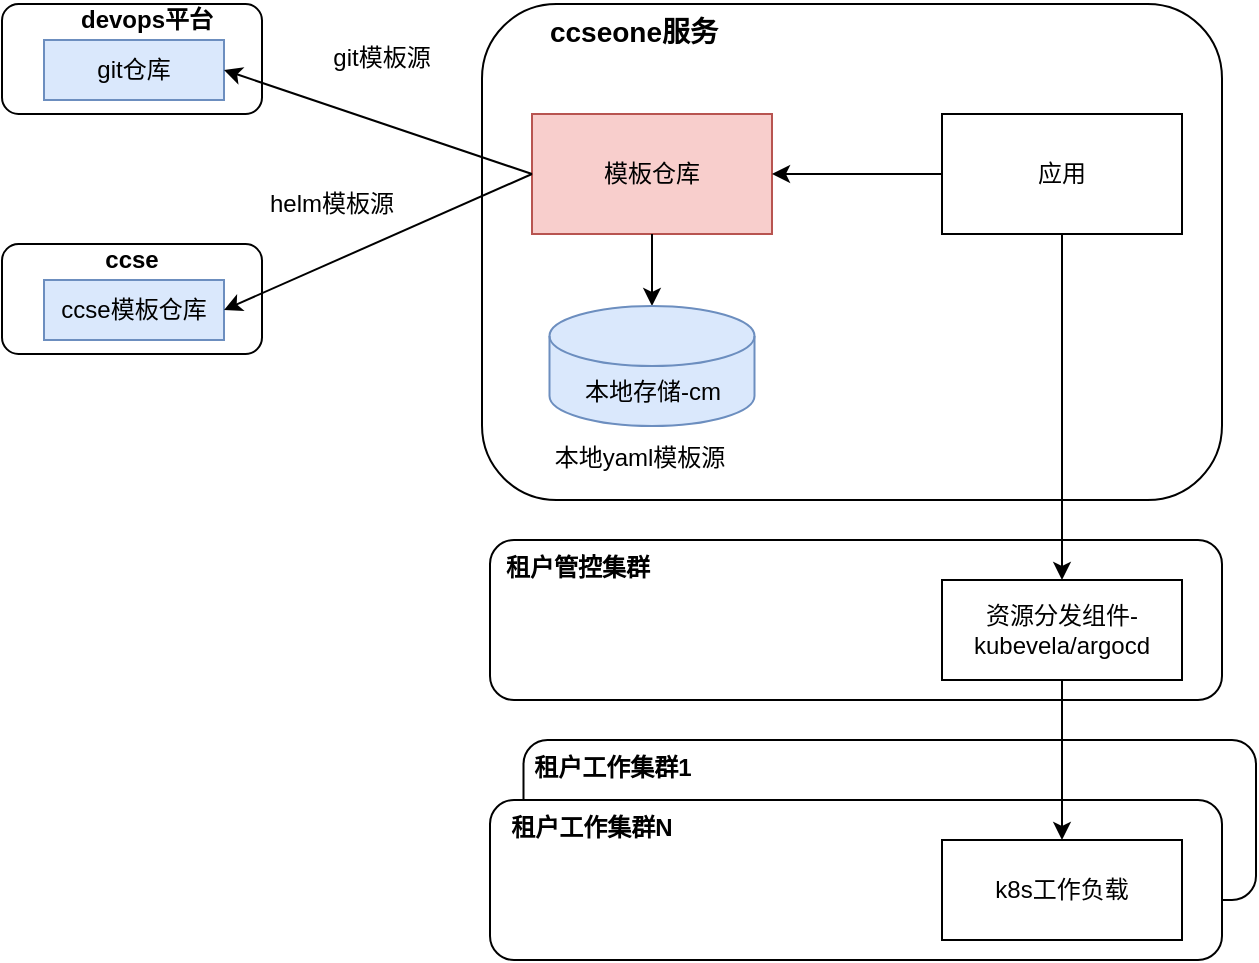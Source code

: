 <mxfile version="21.6.7" type="github" pages="7">
  <diagram name="模板仓库-old" id="Vcu2Aqr-mU0hvWA8rodl">
    <mxGraphModel dx="1259" dy="702" grid="1" gridSize="10" guides="1" tooltips="1" connect="1" arrows="1" fold="1" page="1" pageScale="1" pageWidth="827" pageHeight="1169" math="0" shadow="0">
      <root>
        <mxCell id="0" />
        <mxCell id="1" parent="0" />
        <mxCell id="QC23TzgjcBWWYO4IGFXs-46" value="" style="rounded=1;whiteSpace=wrap;html=1;" parent="1" vertex="1">
          <mxGeometry x="340.75" y="380" width="366.25" height="80" as="geometry" />
        </mxCell>
        <mxCell id="QC23TzgjcBWWYO4IGFXs-38" value="" style="rounded=1;whiteSpace=wrap;html=1;" parent="1" vertex="1">
          <mxGeometry x="320" y="12" width="370" height="248" as="geometry" />
        </mxCell>
        <mxCell id="QC23TzgjcBWWYO4IGFXs-30" value="" style="group" parent="1" vertex="1" connectable="0">
          <mxGeometry x="80" y="10" width="130" height="57" as="geometry" />
        </mxCell>
        <mxCell id="QC23TzgjcBWWYO4IGFXs-31" value="" style="rounded=1;whiteSpace=wrap;html=1;" parent="QC23TzgjcBWWYO4IGFXs-30" vertex="1">
          <mxGeometry y="2" width="130" height="55" as="geometry" />
        </mxCell>
        <mxCell id="QC23TzgjcBWWYO4IGFXs-32" value="git仓库" style="rounded=0;whiteSpace=wrap;html=1;fillColor=#dae8fc;strokeColor=#6c8ebf;" parent="QC23TzgjcBWWYO4IGFXs-30" vertex="1">
          <mxGeometry x="21" y="20" width="90" height="30" as="geometry" />
        </mxCell>
        <mxCell id="QC23TzgjcBWWYO4IGFXs-33" value="devops平台" style="text;html=1;strokeColor=none;fillColor=none;align=center;verticalAlign=middle;whiteSpace=wrap;rounded=0;fontStyle=1" parent="QC23TzgjcBWWYO4IGFXs-30" vertex="1">
          <mxGeometry x="35" width="75" height="20" as="geometry" />
        </mxCell>
        <mxCell id="QC23TzgjcBWWYO4IGFXs-29" value="" style="group" parent="1" vertex="1" connectable="0">
          <mxGeometry x="80" y="130" width="130" height="57" as="geometry" />
        </mxCell>
        <mxCell id="QC23TzgjcBWWYO4IGFXs-4" value="" style="rounded=1;whiteSpace=wrap;html=1;" parent="QC23TzgjcBWWYO4IGFXs-29" vertex="1">
          <mxGeometry y="2" width="130" height="55" as="geometry" />
        </mxCell>
        <mxCell id="QC23TzgjcBWWYO4IGFXs-3" value="ccse模板仓库" style="rounded=0;whiteSpace=wrap;html=1;fillColor=#dae8fc;strokeColor=#6c8ebf;" parent="QC23TzgjcBWWYO4IGFXs-29" vertex="1">
          <mxGeometry x="21" y="20" width="90" height="30" as="geometry" />
        </mxCell>
        <mxCell id="QC23TzgjcBWWYO4IGFXs-7" value="ccse" style="text;html=1;strokeColor=none;fillColor=none;align=center;verticalAlign=middle;whiteSpace=wrap;rounded=0;fontStyle=1" parent="QC23TzgjcBWWYO4IGFXs-29" vertex="1">
          <mxGeometry x="35" width="60" height="20" as="geometry" />
        </mxCell>
        <mxCell id="QC23TzgjcBWWYO4IGFXs-1" value="模板仓库" style="rounded=0;whiteSpace=wrap;html=1;fillColor=#f8cecc;strokeColor=#b85450;" parent="1" vertex="1">
          <mxGeometry x="345" y="67" width="120" height="60" as="geometry" />
        </mxCell>
        <mxCell id="QC23TzgjcBWWYO4IGFXs-9" value="" style="endArrow=classic;html=1;rounded=0;entryX=1;entryY=0.5;entryDx=0;entryDy=0;exitX=0;exitY=0.5;exitDx=0;exitDy=0;" parent="1" source="QC23TzgjcBWWYO4IGFXs-1" target="QC23TzgjcBWWYO4IGFXs-32" edge="1">
          <mxGeometry width="50" height="50" relative="1" as="geometry">
            <mxPoint x="310" y="187" as="sourcePoint" />
            <mxPoint x="180" y="39" as="targetPoint" />
          </mxGeometry>
        </mxCell>
        <mxCell id="QC23TzgjcBWWYO4IGFXs-10" value="git模板源" style="text;html=1;strokeColor=none;fillColor=none;align=center;verticalAlign=middle;whiteSpace=wrap;rounded=0;" parent="1" vertex="1">
          <mxGeometry x="240" y="23.5" width="60" height="30" as="geometry" />
        </mxCell>
        <mxCell id="QC23TzgjcBWWYO4IGFXs-11" value="" style="endArrow=classic;html=1;rounded=0;exitX=0;exitY=0.5;exitDx=0;exitDy=0;entryX=1;entryY=0.5;entryDx=0;entryDy=0;" parent="1" source="QC23TzgjcBWWYO4IGFXs-1" target="QC23TzgjcBWWYO4IGFXs-3" edge="1">
          <mxGeometry width="50" height="50" relative="1" as="geometry">
            <mxPoint x="320" y="227" as="sourcePoint" />
            <mxPoint x="370" y="177" as="targetPoint" />
          </mxGeometry>
        </mxCell>
        <mxCell id="QC23TzgjcBWWYO4IGFXs-12" value="helm模板源" style="text;html=1;strokeColor=none;fillColor=none;align=center;verticalAlign=middle;whiteSpace=wrap;rounded=0;" parent="1" vertex="1">
          <mxGeometry x="210" y="97" width="70" height="30" as="geometry" />
        </mxCell>
        <mxCell id="QC23TzgjcBWWYO4IGFXs-20" value="" style="endArrow=classic;html=1;rounded=0;exitX=0.5;exitY=1;exitDx=0;exitDy=0;" parent="1" source="QC23TzgjcBWWYO4IGFXs-1" target="QC23TzgjcBWWYO4IGFXs-36" edge="1">
          <mxGeometry width="50" height="50" relative="1" as="geometry">
            <mxPoint x="400" y="107" as="sourcePoint" />
            <mxPoint x="300.065" y="187.81" as="targetPoint" />
          </mxGeometry>
        </mxCell>
        <mxCell id="QC23TzgjcBWWYO4IGFXs-21" value="本地yaml模板源" style="text;html=1;strokeColor=none;fillColor=none;align=center;verticalAlign=middle;whiteSpace=wrap;rounded=0;" parent="1" vertex="1">
          <mxGeometry x="353.75" y="224" width="90" height="30" as="geometry" />
        </mxCell>
        <mxCell id="QC23TzgjcBWWYO4IGFXs-34" value="应用" style="rounded=0;whiteSpace=wrap;html=1;" parent="1" vertex="1">
          <mxGeometry x="550" y="67" width="120" height="60" as="geometry" />
        </mxCell>
        <mxCell id="QC23TzgjcBWWYO4IGFXs-35" value="" style="endArrow=classic;html=1;rounded=0;exitX=0;exitY=0.5;exitDx=0;exitDy=0;entryX=1;entryY=0.5;entryDx=0;entryDy=0;" parent="1" source="QC23TzgjcBWWYO4IGFXs-34" target="QC23TzgjcBWWYO4IGFXs-1" edge="1">
          <mxGeometry width="50" height="50" relative="1" as="geometry">
            <mxPoint x="560" y="240" as="sourcePoint" />
            <mxPoint x="610" y="190" as="targetPoint" />
          </mxGeometry>
        </mxCell>
        <mxCell id="QC23TzgjcBWWYO4IGFXs-36" value="本地存储-cm" style="shape=cylinder3;whiteSpace=wrap;html=1;boundedLbl=1;backgroundOutline=1;size=15;fillColor=#dae8fc;strokeColor=#6c8ebf;" parent="1" vertex="1">
          <mxGeometry x="353.75" y="163" width="102.5" height="60" as="geometry" />
        </mxCell>
        <mxCell id="QC23TzgjcBWWYO4IGFXs-39" value="&lt;b style=&quot;font-size: 14px;&quot;&gt;ccseone服务&lt;/b&gt;" style="text;html=1;strokeColor=none;fillColor=none;align=center;verticalAlign=middle;whiteSpace=wrap;rounded=0;fontSize=14;" parent="1" vertex="1">
          <mxGeometry x="347.75" y="12" width="96" height="28" as="geometry" />
        </mxCell>
        <mxCell id="QC23TzgjcBWWYO4IGFXs-40" value="" style="rounded=1;whiteSpace=wrap;html=1;" parent="1" vertex="1">
          <mxGeometry x="324" y="280" width="366" height="80" as="geometry" />
        </mxCell>
        <mxCell id="QC23TzgjcBWWYO4IGFXs-41" value="资源分发组件-kubevela/argocd" style="rounded=0;whiteSpace=wrap;html=1;" parent="1" vertex="1">
          <mxGeometry x="550" y="300" width="120" height="50" as="geometry" />
        </mxCell>
        <mxCell id="QC23TzgjcBWWYO4IGFXs-42" value="租户管控集群" style="text;html=1;strokeColor=none;fillColor=none;align=center;verticalAlign=middle;whiteSpace=wrap;rounded=0;fontStyle=1" parent="1" vertex="1">
          <mxGeometry x="330" y="280" width="76" height="28" as="geometry" />
        </mxCell>
        <mxCell id="QC23TzgjcBWWYO4IGFXs-43" value="" style="rounded=1;whiteSpace=wrap;html=1;" parent="1" vertex="1">
          <mxGeometry x="324" y="410" width="366" height="80" as="geometry" />
        </mxCell>
        <mxCell id="QC23TzgjcBWWYO4IGFXs-44" value="k8s工作负载" style="rounded=0;whiteSpace=wrap;html=1;" parent="1" vertex="1">
          <mxGeometry x="550" y="430" width="120" height="50" as="geometry" />
        </mxCell>
        <mxCell id="QC23TzgjcBWWYO4IGFXs-45" value="&lt;b&gt;租户工作集群1&lt;/b&gt;" style="text;html=1;strokeColor=none;fillColor=none;align=center;verticalAlign=middle;whiteSpace=wrap;rounded=0;" parent="1" vertex="1">
          <mxGeometry x="340.75" y="380" width="89.25" height="28" as="geometry" />
        </mxCell>
        <mxCell id="QC23TzgjcBWWYO4IGFXs-47" value="租户工作集群N" style="text;html=1;strokeColor=none;fillColor=none;align=center;verticalAlign=middle;whiteSpace=wrap;rounded=0;fontStyle=1" parent="1" vertex="1">
          <mxGeometry x="330" y="410" width="90" height="28" as="geometry" />
        </mxCell>
        <mxCell id="QC23TzgjcBWWYO4IGFXs-48" value="" style="endArrow=classic;html=1;rounded=0;exitX=0.5;exitY=1;exitDx=0;exitDy=0;" parent="1" source="QC23TzgjcBWWYO4IGFXs-34" target="QC23TzgjcBWWYO4IGFXs-41" edge="1">
          <mxGeometry width="50" height="50" relative="1" as="geometry">
            <mxPoint x="920" y="350" as="sourcePoint" />
            <mxPoint x="970" y="300" as="targetPoint" />
          </mxGeometry>
        </mxCell>
        <mxCell id="QC23TzgjcBWWYO4IGFXs-49" value="" style="endArrow=classic;html=1;rounded=0;entryX=0.5;entryY=0;entryDx=0;entryDy=0;exitX=0.5;exitY=1;exitDx=0;exitDy=0;" parent="1" source="QC23TzgjcBWWYO4IGFXs-41" target="QC23TzgjcBWWYO4IGFXs-44" edge="1">
          <mxGeometry width="50" height="50" relative="1" as="geometry">
            <mxPoint x="890" y="380" as="sourcePoint" />
            <mxPoint x="620" y="300" as="targetPoint" />
          </mxGeometry>
        </mxCell>
      </root>
    </mxGraphModel>
  </diagram>
  <diagram name="模板仓库" id="ICC0e--QmLB6BbQaklAj">
    <mxGraphModel dx="1049" dy="585" grid="1" gridSize="10" guides="1" tooltips="1" connect="1" arrows="1" fold="1" page="1" pageScale="1" pageWidth="827" pageHeight="1169" math="0" shadow="0">
      <root>
        <mxCell id="j_t-OBXFgmBdAwhZV_tR-0" />
        <mxCell id="j_t-OBXFgmBdAwhZV_tR-1" parent="j_t-OBXFgmBdAwhZV_tR-0" />
        <mxCell id="j_t-OBXFgmBdAwhZV_tR-3" value="" style="rounded=1;whiteSpace=wrap;html=1;" parent="j_t-OBXFgmBdAwhZV_tR-1" vertex="1">
          <mxGeometry x="320" y="110" width="370" height="240" as="geometry" />
        </mxCell>
        <mxCell id="j_t-OBXFgmBdAwhZV_tR-4" value="" style="group" parent="j_t-OBXFgmBdAwhZV_tR-1" vertex="1" connectable="0">
          <mxGeometry x="80" y="100" width="130" height="57" as="geometry" />
        </mxCell>
        <mxCell id="j_t-OBXFgmBdAwhZV_tR-5" value="" style="rounded=1;whiteSpace=wrap;html=1;" parent="j_t-OBXFgmBdAwhZV_tR-4" vertex="1">
          <mxGeometry y="2" width="130" height="55" as="geometry" />
        </mxCell>
        <mxCell id="j_t-OBXFgmBdAwhZV_tR-6" value="git仓库" style="rounded=0;whiteSpace=wrap;html=1;fillColor=#dae8fc;strokeColor=#6c8ebf;" parent="j_t-OBXFgmBdAwhZV_tR-4" vertex="1">
          <mxGeometry x="21" y="20" width="90" height="30" as="geometry" />
        </mxCell>
        <mxCell id="j_t-OBXFgmBdAwhZV_tR-7" value="devops平台" style="text;html=1;strokeColor=none;fillColor=none;align=center;verticalAlign=middle;whiteSpace=wrap;rounded=0;fontStyle=1" parent="j_t-OBXFgmBdAwhZV_tR-4" vertex="1">
          <mxGeometry x="35" width="75" height="20" as="geometry" />
        </mxCell>
        <mxCell id="j_t-OBXFgmBdAwhZV_tR-8" value="" style="group" parent="j_t-OBXFgmBdAwhZV_tR-1" vertex="1" connectable="0">
          <mxGeometry x="80" y="220" width="130" height="57" as="geometry" />
        </mxCell>
        <mxCell id="j_t-OBXFgmBdAwhZV_tR-9" value="" style="rounded=1;whiteSpace=wrap;html=1;" parent="j_t-OBXFgmBdAwhZV_tR-8" vertex="1">
          <mxGeometry y="2" width="130" height="55" as="geometry" />
        </mxCell>
        <mxCell id="j_t-OBXFgmBdAwhZV_tR-10" value="ccse模板仓库" style="rounded=0;whiteSpace=wrap;html=1;fillColor=#dae8fc;strokeColor=#6c8ebf;" parent="j_t-OBXFgmBdAwhZV_tR-8" vertex="1">
          <mxGeometry x="21" y="20" width="90" height="30" as="geometry" />
        </mxCell>
        <mxCell id="j_t-OBXFgmBdAwhZV_tR-11" value="ccse" style="text;html=1;strokeColor=none;fillColor=none;align=center;verticalAlign=middle;whiteSpace=wrap;rounded=0;fontStyle=1" parent="j_t-OBXFgmBdAwhZV_tR-8" vertex="1">
          <mxGeometry x="35" width="60" height="20" as="geometry" />
        </mxCell>
        <mxCell id="j_t-OBXFgmBdAwhZV_tR-13" value="" style="endArrow=classic;html=1;rounded=0;entryX=1;entryY=0.5;entryDx=0;entryDy=0;exitX=0;exitY=0.5;exitDx=0;exitDy=0;fillColor=#0050ef;strokeColor=#001DBC;" parent="j_t-OBXFgmBdAwhZV_tR-1" source="ziXCchV0H8vC9LSEGcSU-0" target="j_t-OBXFgmBdAwhZV_tR-6" edge="1">
          <mxGeometry width="50" height="50" relative="1" as="geometry">
            <mxPoint x="355" y="187" as="sourcePoint" />
            <mxPoint x="180" y="129" as="targetPoint" />
          </mxGeometry>
        </mxCell>
        <mxCell id="j_t-OBXFgmBdAwhZV_tR-14" value="git模板源" style="text;html=1;strokeColor=none;fillColor=none;align=center;verticalAlign=middle;whiteSpace=wrap;rounded=0;" parent="j_t-OBXFgmBdAwhZV_tR-1" vertex="1">
          <mxGeometry x="230" y="127" width="60" height="30" as="geometry" />
        </mxCell>
        <mxCell id="j_t-OBXFgmBdAwhZV_tR-15" value="" style="endArrow=classic;html=1;rounded=0;exitX=0;exitY=0.5;exitDx=0;exitDy=0;entryX=1;entryY=0.5;entryDx=0;entryDy=0;fillColor=#0050ef;strokeColor=#001DBC;" parent="j_t-OBXFgmBdAwhZV_tR-1" source="ziXCchV0H8vC9LSEGcSU-0" target="j_t-OBXFgmBdAwhZV_tR-10" edge="1">
          <mxGeometry width="50" height="50" relative="1" as="geometry">
            <mxPoint x="355" y="187" as="sourcePoint" />
            <mxPoint x="370" y="267" as="targetPoint" />
          </mxGeometry>
        </mxCell>
        <mxCell id="j_t-OBXFgmBdAwhZV_tR-16" value="helm模板源" style="text;html=1;strokeColor=none;fillColor=none;align=center;verticalAlign=middle;whiteSpace=wrap;rounded=0;" parent="j_t-OBXFgmBdAwhZV_tR-1" vertex="1">
          <mxGeometry x="210" y="200" width="70" height="30" as="geometry" />
        </mxCell>
        <mxCell id="j_t-OBXFgmBdAwhZV_tR-17" value="" style="endArrow=classic;html=1;rounded=0;exitX=0.5;exitY=1;exitDx=0;exitDy=0;fillColor=#0050ef;strokeColor=#001DBC;" parent="j_t-OBXFgmBdAwhZV_tR-1" source="ziXCchV0H8vC9LSEGcSU-0" target="j_t-OBXFgmBdAwhZV_tR-21" edge="1">
          <mxGeometry width="50" height="50" relative="1" as="geometry">
            <mxPoint x="405" y="217" as="sourcePoint" />
            <mxPoint x="300.065" y="277.81" as="targetPoint" />
          </mxGeometry>
        </mxCell>
        <mxCell id="j_t-OBXFgmBdAwhZV_tR-18" value="本地yaml模板源" style="text;html=1;strokeColor=none;fillColor=none;align=center;verticalAlign=middle;whiteSpace=wrap;rounded=0;" parent="j_t-OBXFgmBdAwhZV_tR-1" vertex="1">
          <mxGeometry x="353.75" y="314" width="90" height="30" as="geometry" />
        </mxCell>
        <mxCell id="j_t-OBXFgmBdAwhZV_tR-20" value="" style="endArrow=classic;html=1;rounded=0;entryX=1;entryY=0.5;entryDx=0;entryDy=0;" parent="j_t-OBXFgmBdAwhZV_tR-1" target="ziXCchV0H8vC9LSEGcSU-0" edge="1" source="mCjgL34HXY-ZcWAcMh20-0">
          <mxGeometry width="50" height="50" relative="1" as="geometry">
            <mxPoint x="550" y="187" as="sourcePoint" />
            <mxPoint x="455" y="187" as="targetPoint" />
          </mxGeometry>
        </mxCell>
        <mxCell id="j_t-OBXFgmBdAwhZV_tR-21" value="本地存储-cm" style="shape=cylinder3;whiteSpace=wrap;html=1;boundedLbl=1;backgroundOutline=1;size=15;fillColor=#dae8fc;strokeColor=#6c8ebf;" parent="j_t-OBXFgmBdAwhZV_tR-1" vertex="1">
          <mxGeometry x="353.75" y="253" width="102.5" height="60" as="geometry" />
        </mxCell>
        <mxCell id="j_t-OBXFgmBdAwhZV_tR-22" value="&lt;b style=&quot;font-size: 14px;&quot;&gt;ccseone服务&lt;/b&gt;" style="text;html=1;strokeColor=none;fillColor=none;align=center;verticalAlign=middle;whiteSpace=wrap;rounded=0;fontSize=14;" parent="j_t-OBXFgmBdAwhZV_tR-1" vertex="1">
          <mxGeometry x="330" y="110" width="96" height="30" as="geometry" />
        </mxCell>
        <mxCell id="j_t-OBXFgmBdAwhZV_tR-26" value="" style="rounded=1;whiteSpace=wrap;html=1;" parent="j_t-OBXFgmBdAwhZV_tR-1" vertex="1">
          <mxGeometry x="324" y="370" width="366" height="80" as="geometry" />
        </mxCell>
        <mxCell id="j_t-OBXFgmBdAwhZV_tR-27" value="k8s工作负载&lt;br&gt;(应用实体)" style="rounded=0;whiteSpace=wrap;html=1;" parent="j_t-OBXFgmBdAwhZV_tR-1" vertex="1">
          <mxGeometry x="540" y="385" width="120" height="50" as="geometry" />
        </mxCell>
        <mxCell id="j_t-OBXFgmBdAwhZV_tR-29" value="租户工作集群" style="text;html=1;strokeColor=none;fillColor=none;align=center;verticalAlign=middle;whiteSpace=wrap;rounded=0;fontStyle=1" parent="j_t-OBXFgmBdAwhZV_tR-1" vertex="1">
          <mxGeometry x="330" y="370" width="90" height="28" as="geometry" />
        </mxCell>
        <mxCell id="sT4mNTiFMnW4B5qLXw55-0" value="" style="shape=flexArrow;endArrow=classic;html=1;rounded=0;entryX=0.5;entryY=0;entryDx=0;entryDy=0;" parent="j_t-OBXFgmBdAwhZV_tR-1" source="mCjgL34HXY-ZcWAcMh20-0" target="j_t-OBXFgmBdAwhZV_tR-27" edge="1">
          <mxGeometry width="50" height="50" relative="1" as="geometry">
            <mxPoint x="600" y="217" as="sourcePoint" />
            <mxPoint x="780" y="350" as="targetPoint" />
          </mxGeometry>
        </mxCell>
        <mxCell id="ziXCchV0H8vC9LSEGcSU-0" value="模板仓库" style="rounded=0;whiteSpace=wrap;html=1;" vertex="1" parent="j_t-OBXFgmBdAwhZV_tR-1">
          <mxGeometry x="350" y="160" width="110" height="50" as="geometry" />
        </mxCell>
        <mxCell id="mCjgL34HXY-ZcWAcMh20-0" value="应用" style="rounded=0;whiteSpace=wrap;html=1;" vertex="1" parent="j_t-OBXFgmBdAwhZV_tR-1">
          <mxGeometry x="545" y="160" width="110" height="50" as="geometry" />
        </mxCell>
        <mxCell id="2foY8BxisC9KzVtgYwg6-0" value="前端Web页面" style="rounded=0;whiteSpace=wrap;html=1;" vertex="1" parent="j_t-OBXFgmBdAwhZV_tR-1">
          <mxGeometry x="460" y="30" width="90" height="40" as="geometry" />
        </mxCell>
        <mxCell id="2foY8BxisC9KzVtgYwg6-1" value="" style="endArrow=classic;html=1;rounded=0;exitX=0.5;exitY=1;exitDx=0;exitDy=0;entryX=0.5;entryY=0;entryDx=0;entryDy=0;fillColor=#dae8fc;strokeColor=#6c8ebf;" edge="1" parent="j_t-OBXFgmBdAwhZV_tR-1" source="2foY8BxisC9KzVtgYwg6-0" target="ziXCchV0H8vC9LSEGcSU-0">
          <mxGeometry width="50" height="50" relative="1" as="geometry">
            <mxPoint x="300" y="90" as="sourcePoint" />
            <mxPoint x="350" y="40" as="targetPoint" />
          </mxGeometry>
        </mxCell>
        <mxCell id="2foY8BxisC9KzVtgYwg6-2" value="" style="endArrow=classic;html=1;rounded=0;exitX=0.5;exitY=1;exitDx=0;exitDy=0;entryX=0.5;entryY=0;entryDx=0;entryDy=0;" edge="1" parent="j_t-OBXFgmBdAwhZV_tR-1" source="2foY8BxisC9KzVtgYwg6-0" target="mCjgL34HXY-ZcWAcMh20-0">
          <mxGeometry width="50" height="50" relative="1" as="geometry">
            <mxPoint x="515" y="80" as="sourcePoint" />
            <mxPoint x="415" y="170" as="targetPoint" />
          </mxGeometry>
        </mxCell>
        <mxCell id="2foY8BxisC9KzVtgYwg6-3" value="1. 用户编辑部署模板" style="text;html=1;strokeColor=none;fillColor=none;align=center;verticalAlign=middle;whiteSpace=wrap;rounded=0;fontColor=#0000ff;" vertex="1" parent="j_t-OBXFgmBdAwhZV_tR-1">
          <mxGeometry x="353.75" y="80" width="118.75" height="30" as="geometry" />
        </mxCell>
        <mxCell id="2foY8BxisC9KzVtgYwg6-4" value="2. 用户创建应用&lt;br&gt;需指定部署模板" style="text;html=1;strokeColor=none;fillColor=none;align=center;verticalAlign=middle;whiteSpace=wrap;rounded=0;" vertex="1" parent="j_t-OBXFgmBdAwhZV_tR-1">
          <mxGeometry x="460" y="130" width="130" height="30" as="geometry" />
        </mxCell>
        <mxCell id="2foY8BxisC9KzVtgYwg6-6" value="3.&amp;nbsp;发布应用&lt;br&gt;至租户的集群" style="text;html=1;strokeColor=none;fillColor=none;align=center;verticalAlign=middle;whiteSpace=wrap;rounded=0;" vertex="1" parent="j_t-OBXFgmBdAwhZV_tR-1">
          <mxGeometry x="600" y="268" width="100" height="30" as="geometry" />
        </mxCell>
      </root>
    </mxGraphModel>
  </diagram>
  <diagram id="nk-6Tt7OOcbLfL39sVkS" name="全局命名空间">
    <mxGraphModel dx="1481" dy="826" grid="1" gridSize="10" guides="1" tooltips="1" connect="1" arrows="1" fold="1" page="1" pageScale="1" pageWidth="827" pageHeight="1169" math="0" shadow="0">
      <root>
        <mxCell id="0" />
        <mxCell id="1" parent="0" />
        <mxCell id="Vm3qiCBBcMvCZ52oGZgb-31" value="" style="rounded=1;whiteSpace=wrap;html=1;" parent="1" vertex="1">
          <mxGeometry x="90" y="320" width="380" height="130" as="geometry" />
        </mxCell>
        <mxCell id="Vm3qiCBBcMvCZ52oGZgb-19" value="" style="rounded=1;whiteSpace=wrap;html=1;" parent="1" vertex="1">
          <mxGeometry x="90" y="110" width="200" height="185" as="geometry" />
        </mxCell>
        <mxCell id="Vm3qiCBBcMvCZ52oGZgb-20" value="" style="rounded=1;whiteSpace=wrap;html=1;" parent="1" vertex="1">
          <mxGeometry x="315" y="110" width="135" height="185" as="geometry" />
        </mxCell>
        <mxCell id="Vm3qiCBBcMvCZ52oGZgb-21" value="ccseone-apiserver" style="rounded=0;whiteSpace=wrap;html=1;fillColor=#b1ddf0;strokeColor=#10739e;" parent="1" vertex="1">
          <mxGeometry x="148" y="163" width="75" height="40" as="geometry" />
        </mxCell>
        <mxCell id="Vm3qiCBBcMvCZ52oGZgb-24" value="前端Web页面" style="rounded=0;whiteSpace=wrap;html=1;" parent="1" vertex="1">
          <mxGeometry x="140.5" y="40" width="90" height="40" as="geometry" />
        </mxCell>
        <mxCell id="Vm3qiCBBcMvCZ52oGZgb-25" value="" style="endArrow=classic;html=1;rounded=0;exitX=0.5;exitY=1;exitDx=0;exitDy=0;strokeColor=#006EAF;entryX=0.5;entryY=0;entryDx=0;entryDy=0;" parent="1" source="Vm3qiCBBcMvCZ52oGZgb-24" target="Vm3qiCBBcMvCZ52oGZgb-21" edge="1">
          <mxGeometry width="50" height="50" relative="1" as="geometry">
            <mxPoint x="644.5" y="-120" as="sourcePoint" />
            <mxPoint x="185.5" y="100" as="targetPoint" />
          </mxGeometry>
        </mxCell>
        <mxCell id="Vm3qiCBBcMvCZ52oGZgb-28" value="ccseone-controler" style="rounded=0;whiteSpace=wrap;html=1;fillColor=#f8cecc;strokeColor=#b85450;" parent="1" vertex="1">
          <mxGeometry x="145.75" y="235" width="75" height="40" as="geometry" />
        </mxCell>
        <mxCell id="Vm3qiCBBcMvCZ52oGZgb-61" value="" style="rounded=1;whiteSpace=wrap;html=1;" parent="1" vertex="1">
          <mxGeometry x="210" y="475" width="282.5" height="79" as="geometry" />
        </mxCell>
        <mxCell id="Vm3qiCBBcMvCZ52oGZgb-63" value="租户1-工作集群1" style="text;html=1;strokeColor=none;fillColor=none;align=center;verticalAlign=middle;whiteSpace=wrap;rounded=0;" parent="1" vertex="1">
          <mxGeometry x="216" y="475.88" width="94" height="20" as="geometry" />
        </mxCell>
        <mxCell id="Vm3qiCBBcMvCZ52oGZgb-68" value="k8s apiserver" style="rounded=0;whiteSpace=wrap;html=1;" parent="1" vertex="1">
          <mxGeometry x="335" y="158" width="90" height="50" as="geometry" />
        </mxCell>
        <mxCell id="Vm3qiCBBcMvCZ52oGZgb-69" value="&lt;b style=&quot;border-color: var(--border-color); font-size: 12px;&quot;&gt;ccseone-数据存储&lt;/b&gt;" style="text;html=1;strokeColor=none;fillColor=none;align=center;verticalAlign=middle;whiteSpace=wrap;rounded=0;fontSize=12;" parent="1" vertex="1">
          <mxGeometry x="320" y="110" width="130" height="25" as="geometry" />
        </mxCell>
        <mxCell id="Vm3qiCBBcMvCZ52oGZgb-70" value="etcd" style="shape=cylinder3;whiteSpace=wrap;html=1;boundedLbl=1;backgroundOutline=1;size=15;" parent="1" vertex="1">
          <mxGeometry x="345" y="225" width="70" height="50" as="geometry" />
        </mxCell>
        <mxCell id="Vm3qiCBBcMvCZ52oGZgb-71" value="" style="endArrow=classic;html=1;rounded=0;strokeColor=#006EAF;exitX=1;exitY=0.5;exitDx=0;exitDy=0;entryX=0;entryY=0.5;entryDx=0;entryDy=0;" parent="1" source="Vm3qiCBBcMvCZ52oGZgb-21" target="Vm3qiCBBcMvCZ52oGZgb-68" edge="1">
          <mxGeometry width="50" height="50" relative="1" as="geometry">
            <mxPoint x="407.5" y="210" as="sourcePoint" />
            <mxPoint x="352.5" y="210" as="targetPoint" />
          </mxGeometry>
        </mxCell>
        <mxCell id="Vm3qiCBBcMvCZ52oGZgb-72" value="" style="endArrow=classic;html=1;rounded=0;exitX=1;exitY=0.5;exitDx=0;exitDy=0;fillColor=#f8cecc;strokeColor=#b85450;entryX=0;entryY=0.5;entryDx=0;entryDy=0;" parent="1" source="Vm3qiCBBcMvCZ52oGZgb-28" target="Vm3qiCBBcMvCZ52oGZgb-68" edge="1">
          <mxGeometry width="50" height="50" relative="1" as="geometry">
            <mxPoint x="352.5" y="290" as="sourcePoint" />
            <mxPoint x="440" y="300" as="targetPoint" />
          </mxGeometry>
        </mxCell>
        <mxCell id="Vm3qiCBBcMvCZ52oGZgb-74" value="&lt;b style=&quot;border-color: var(--border-color); font-size: 12px;&quot;&gt;ccseone&lt;br&gt;部署集群&lt;/b&gt;" style="text;html=1;strokeColor=none;fillColor=none;align=center;verticalAlign=middle;whiteSpace=wrap;rounded=0;fontSize=12;" parent="1" vertex="1">
          <mxGeometry x="185" y="110" width="130" height="25" as="geometry" />
        </mxCell>
        <mxCell id="Vm3qiCBBcMvCZ52oGZgb-80" value="&lt;font style=&quot;font-size: 11px;&quot;&gt;k8s资源-命名空间&lt;/font&gt;" style="shape=parallelogram;perimeter=parallelogramPerimeter;whiteSpace=wrap;html=1;fixedSize=1;fillColor=#1ba1e2;strokeColor=#006EAF;fontColor=#ffffff;" parent="1" vertex="1">
          <mxGeometry x="232" y="495.88" width="120" height="43.75" as="geometry" />
        </mxCell>
        <mxCell id="Vm3qiCBBcMvCZ52oGZgb-37" value="租户1-管控集群" style="text;html=1;strokeColor=none;fillColor=none;align=center;verticalAlign=middle;whiteSpace=wrap;rounded=0;" parent="1" vertex="1">
          <mxGeometry x="92.5" y="320" width="87.5" height="30" as="geometry" />
        </mxCell>
        <mxCell id="Vm3qiCBBcMvCZ52oGZgb-85" value="" style="endArrow=classic;html=1;rounded=0;exitX=0.5;exitY=1;exitDx=0;exitDy=0;entryX=0.5;entryY=0;entryDx=0;entryDy=0;fillColor=#f8cecc;strokeColor=#b85450;" parent="1" source="Vm3qiCBBcMvCZ52oGZgb-28" target="Vm3qiCBBcMvCZ52oGZgb-87" edge="1">
          <mxGeometry width="50" height="50" relative="1" as="geometry">
            <mxPoint x="320" y="550" as="sourcePoint" />
            <mxPoint x="335.625" y="390" as="targetPoint" />
          </mxGeometry>
        </mxCell>
        <mxCell id="Vm3qiCBBcMvCZ52oGZgb-87" value="&lt;font style=&quot;font-size: 11px;&quot;&gt;资源同步应用&lt;br&gt;(kubevela应用)&lt;br&gt;&lt;/font&gt;" style="shape=parallelogram;perimeter=parallelogramPerimeter;whiteSpace=wrap;html=1;fixedSize=1;fillColor=#f8cecc;strokeColor=#b85450;" parent="1" vertex="1">
          <mxGeometry x="127" y="364.5" width="112.5" height="41" as="geometry" />
        </mxCell>
        <mxCell id="Vm3qiCBBcMvCZ52oGZgb-102" value="" style="group" parent="1" vertex="1" connectable="0">
          <mxGeometry x="330" y="345" width="120" height="85" as="geometry" />
        </mxCell>
        <mxCell id="Vm3qiCBBcMvCZ52oGZgb-88" value="" style="rounded=1;whiteSpace=wrap;html=1;" parent="Vm3qiCBBcMvCZ52oGZgb-102" vertex="1">
          <mxGeometry width="120" height="85" as="geometry" />
        </mxCell>
        <mxCell id="Vm3qiCBBcMvCZ52oGZgb-32" value="kubevela组件" style="rounded=0;whiteSpace=wrap;html=1;" parent="Vm3qiCBBcMvCZ52oGZgb-102" vertex="1">
          <mxGeometry x="12.5" y="27" width="95" height="22" as="geometry" />
        </mxCell>
        <mxCell id="Vm3qiCBBcMvCZ52oGZgb-33" value="OCM组件" style="rounded=0;whiteSpace=wrap;html=1;fillColor=#f5f5f5;strokeColor=#000000;fontColor=#333333;" parent="Vm3qiCBBcMvCZ52oGZgb-102" vertex="1">
          <mxGeometry x="13.75" y="55" width="92.5" height="20" as="geometry" />
        </mxCell>
        <mxCell id="Vm3qiCBBcMvCZ52oGZgb-89" value="&lt;font&gt;多集群管理组件&lt;/font&gt;" style="text;html=1;strokeColor=none;fillColor=none;align=center;verticalAlign=middle;whiteSpace=wrap;rounded=0;fontColor=#000000;" parent="Vm3qiCBBcMvCZ52oGZgb-102" vertex="1">
          <mxGeometry x="10" y="4" width="90" height="15" as="geometry" />
        </mxCell>
        <mxCell id="Vm3qiCBBcMvCZ52oGZgb-92" value="" style="rounded=1;whiteSpace=wrap;html=1;" parent="1" vertex="1">
          <mxGeometry x="362.5" y="487.75" width="116.25" height="60" as="geometry" />
        </mxCell>
        <mxCell id="Vm3qiCBBcMvCZ52oGZgb-67" value="OCM- agent" style="rounded=0;whiteSpace=wrap;html=1;fillColor=#f5f5f5;strokeColor=#000000;fontColor=#333333;" parent="1" vertex="1">
          <mxGeometry x="370.25" y="511" width="96" height="28.75" as="geometry" />
        </mxCell>
        <mxCell id="Vm3qiCBBcMvCZ52oGZgb-105" value="" style="endArrow=classic;html=1;rounded=0;exitX=0.5;exitY=1;exitDx=0;exitDy=0;entryX=0;entryY=0.5;entryDx=0;entryDy=0;edgeStyle=elbowEdgeStyle;fillColor=#1ba1e2;strokeColor=#006EAF;" parent="1" source="Vm3qiCBBcMvCZ52oGZgb-87" target="Vm3qiCBBcMvCZ52oGZgb-80" edge="1">
          <mxGeometry width="50" height="50" relative="1" as="geometry">
            <mxPoint x="50" y="620" as="sourcePoint" />
            <mxPoint x="100" y="570" as="targetPoint" />
            <Array as="points">
              <mxPoint x="183" y="470" />
            </Array>
          </mxGeometry>
        </mxCell>
        <mxCell id="Vm3qiCBBcMvCZ52oGZgb-106" value="" style="rounded=1;whiteSpace=wrap;html=1;" parent="1" vertex="1">
          <mxGeometry x="210" y="574" width="282.5" height="79" as="geometry" />
        </mxCell>
        <mxCell id="Vm3qiCBBcMvCZ52oGZgb-107" value="租户1-工作集群N" style="text;html=1;strokeColor=none;fillColor=none;align=center;verticalAlign=middle;whiteSpace=wrap;rounded=0;" parent="1" vertex="1">
          <mxGeometry x="216" y="574.88" width="94" height="20" as="geometry" />
        </mxCell>
        <mxCell id="Vm3qiCBBcMvCZ52oGZgb-108" value="&lt;font style=&quot;font-size: 11px;&quot;&gt;k8s资源-命名空间&lt;/font&gt;" style="shape=parallelogram;perimeter=parallelogramPerimeter;whiteSpace=wrap;html=1;fixedSize=1;fillColor=#1ba1e2;strokeColor=#006EAF;fontColor=#ffffff;" parent="1" vertex="1">
          <mxGeometry x="232" y="594.88" width="120" height="43.75" as="geometry" />
        </mxCell>
        <mxCell id="Vm3qiCBBcMvCZ52oGZgb-109" value="" style="rounded=1;whiteSpace=wrap;html=1;" parent="1" vertex="1">
          <mxGeometry x="362.5" y="586.75" width="116.25" height="60" as="geometry" />
        </mxCell>
        <mxCell id="Vm3qiCBBcMvCZ52oGZgb-111" value="OCM- agent" style="rounded=0;whiteSpace=wrap;html=1;fillColor=#f5f5f5;strokeColor=#000000;fontColor=#333333;" parent="1" vertex="1">
          <mxGeometry x="370.25" y="610" width="96" height="28.75" as="geometry" />
        </mxCell>
        <mxCell id="Vm3qiCBBcMvCZ52oGZgb-112" value="" style="endArrow=classic;html=1;rounded=0;exitX=0.5;exitY=1;exitDx=0;exitDy=0;entryX=0;entryY=0.5;entryDx=0;entryDy=0;edgeStyle=orthogonalEdgeStyle;fillColor=#1ba1e2;strokeColor=#006EAF;" parent="1" source="Vm3qiCBBcMvCZ52oGZgb-87" target="Vm3qiCBBcMvCZ52oGZgb-108" edge="1">
          <mxGeometry width="50" height="50" relative="1" as="geometry">
            <mxPoint x="193" y="446" as="sourcePoint" />
            <mxPoint x="252" y="564" as="targetPoint" />
            <Array as="points">
              <mxPoint x="183" y="617" />
            </Array>
          </mxGeometry>
        </mxCell>
        <mxCell id="Vm3qiCBBcMvCZ52oGZgb-113" value="" style="endArrow=classic;html=1;rounded=0;exitX=0.5;exitY=1;exitDx=0;exitDy=0;entryX=0.5;entryY=0;entryDx=0;entryDy=0;entryPerimeter=0;" parent="1" source="Vm3qiCBBcMvCZ52oGZgb-68" target="Vm3qiCBBcMvCZ52oGZgb-70" edge="1">
          <mxGeometry width="50" height="50" relative="1" as="geometry">
            <mxPoint x="490" y="310" as="sourcePoint" />
            <mxPoint x="540" y="260" as="targetPoint" />
          </mxGeometry>
        </mxCell>
        <mxCell id="c6XdEKpI48tMwYPih0Yt-1" value="1.&amp;nbsp;用户编辑全局命名空间数据" style="text;html=1;strokeColor=none;fillColor=none;align=center;verticalAlign=middle;whiteSpace=wrap;rounded=0;fontColor=#37add7;fontSize=16;" vertex="1" parent="1">
          <mxGeometry x="40" y="128" width="140" height="30" as="geometry" />
        </mxCell>
        <mxCell id="hjvE7wXp8VOk5UsANHxM-3" value="&lt;font&gt;多集群管理组件&lt;/font&gt;" style="text;html=1;strokeColor=none;fillColor=none;align=center;verticalAlign=middle;whiteSpace=wrap;rounded=0;fontColor=#000000;" vertex="1" parent="1">
          <mxGeometry x="369" y="490" width="90" height="15" as="geometry" />
        </mxCell>
        <mxCell id="hjvE7wXp8VOk5UsANHxM-4" value="&lt;font&gt;多集群管理组件&lt;/font&gt;" style="text;html=1;strokeColor=none;fillColor=none;align=center;verticalAlign=middle;whiteSpace=wrap;rounded=0;fontColor=#000000;" vertex="1" parent="1">
          <mxGeometry x="369" y="586.75" width="90" height="15" as="geometry" />
        </mxCell>
        <mxCell id="LRT7faH1rJTmzxF9KwNo-1" value="2.1&amp;nbsp;控制器提交数据至租户的管控集群" style="text;html=1;strokeColor=none;fillColor=none;align=center;verticalAlign=middle;whiteSpace=wrap;rounded=0;strokeWidth=0;fontColor=#e85c54;fontSize=14;" vertex="1" parent="1">
          <mxGeometry x="185" y="295" width="250" height="25" as="geometry" />
        </mxCell>
        <mxCell id="LRT7faH1rJTmzxF9KwNo-4" value="2.2&amp;nbsp;管控集群下发数据至指定工作集群" style="text;html=1;strokeColor=none;fillColor=none;align=center;verticalAlign=middle;whiteSpace=wrap;rounded=0;strokeWidth=0;fontColor=#e85c54;fontSize=16;" vertex="1" parent="1">
          <mxGeometry x="20" y="490" width="160" height="30.88" as="geometry" />
        </mxCell>
      </root>
    </mxGraphModel>
  </diagram>
  <diagram id="MWRchvjwCU-OzVHT8cNB" name="状态采集">
    <mxGraphModel dx="1259" dy="702" grid="1" gridSize="10" guides="1" tooltips="1" connect="1" arrows="1" fold="1" page="1" pageScale="1" pageWidth="827" pageHeight="1169" math="0" shadow="0">
      <root>
        <mxCell id="0" />
        <mxCell id="1" parent="0" />
        <mxCell id="aJwgcSxw1oKJAuORAh24-1" value="" style="rounded=1;whiteSpace=wrap;html=1;" vertex="1" parent="1">
          <mxGeometry x="30" y="350" width="370" height="110" as="geometry" />
        </mxCell>
        <mxCell id="aJwgcSxw1oKJAuORAh24-2" value="" style="rounded=1;whiteSpace=wrap;html=1;" vertex="1" parent="1">
          <mxGeometry x="30" y="110" width="200" height="220" as="geometry" />
        </mxCell>
        <mxCell id="aJwgcSxw1oKJAuORAh24-3" value="" style="rounded=1;whiteSpace=wrap;html=1;" vertex="1" parent="1">
          <mxGeometry x="255" y="110" width="135" height="220" as="geometry" />
        </mxCell>
        <mxCell id="aJwgcSxw1oKJAuORAh24-4" value="ccseone-apiserver" style="rounded=0;whiteSpace=wrap;html=1;fillColor=#b1ddf0;strokeColor=#10739e;" vertex="1" parent="1">
          <mxGeometry x="88" y="163" width="75" height="40" as="geometry" />
        </mxCell>
        <mxCell id="aJwgcSxw1oKJAuORAh24-5" value="前端Web页面" style="rounded=0;whiteSpace=wrap;html=1;" vertex="1" parent="1">
          <mxGeometry x="80.5" y="50" width="90" height="40" as="geometry" />
        </mxCell>
        <mxCell id="aJwgcSxw1oKJAuORAh24-6" value="" style="endArrow=classic;html=1;rounded=0;exitX=0.5;exitY=1;exitDx=0;exitDy=0;strokeColor=#006EAF;entryX=0.5;entryY=0;entryDx=0;entryDy=0;" edge="1" parent="1" source="aJwgcSxw1oKJAuORAh24-5" target="aJwgcSxw1oKJAuORAh24-4">
          <mxGeometry width="50" height="50" relative="1" as="geometry">
            <mxPoint x="584.5" y="-120" as="sourcePoint" />
            <mxPoint x="125.5" y="100" as="targetPoint" />
          </mxGeometry>
        </mxCell>
        <mxCell id="aJwgcSxw1oKJAuORAh24-7" value="ccseone-controller" style="rounded=0;whiteSpace=wrap;html=1;fillColor=#f8cecc;strokeColor=#b85450;" vertex="1" parent="1">
          <mxGeometry x="87" y="225" width="75" height="40" as="geometry" />
        </mxCell>
        <mxCell id="aJwgcSxw1oKJAuORAh24-8" value="" style="rounded=1;whiteSpace=wrap;html=1;" vertex="1" parent="1">
          <mxGeometry x="34.38" y="480" width="172.5" height="89" as="geometry" />
        </mxCell>
        <mxCell id="aJwgcSxw1oKJAuORAh24-9" value="租户1-工作集群1" style="text;html=1;strokeColor=none;fillColor=none;align=center;verticalAlign=middle;whiteSpace=wrap;rounded=0;" vertex="1" parent="1">
          <mxGeometry x="43.13" y="482.75" width="94" height="20" as="geometry" />
        </mxCell>
        <mxCell id="aJwgcSxw1oKJAuORAh24-10" value="k8s apiserver" style="rounded=0;whiteSpace=wrap;html=1;" vertex="1" parent="1">
          <mxGeometry x="275" y="158" width="90" height="50" as="geometry" />
        </mxCell>
        <mxCell id="aJwgcSxw1oKJAuORAh24-11" value="&lt;b style=&quot;border-color: var(--border-color); font-size: 12px;&quot;&gt;ccseone-数据存储&lt;/b&gt;" style="text;html=1;strokeColor=none;fillColor=none;align=center;verticalAlign=middle;whiteSpace=wrap;rounded=0;fontSize=12;" vertex="1" parent="1">
          <mxGeometry x="260" y="110" width="130" height="25" as="geometry" />
        </mxCell>
        <mxCell id="aJwgcSxw1oKJAuORAh24-12" value="etcd" style="shape=cylinder3;whiteSpace=wrap;html=1;boundedLbl=1;backgroundOutline=1;size=15;" vertex="1" parent="1">
          <mxGeometry x="285" y="225" width="70" height="50" as="geometry" />
        </mxCell>
        <mxCell id="aJwgcSxw1oKJAuORAh24-13" value="" style="endArrow=classic;html=1;rounded=0;strokeColor=#006EAF;exitX=1;exitY=0.5;exitDx=0;exitDy=0;entryX=0;entryY=0.5;entryDx=0;entryDy=0;" edge="1" parent="1" source="aJwgcSxw1oKJAuORAh24-4" target="aJwgcSxw1oKJAuORAh24-10">
          <mxGeometry width="50" height="50" relative="1" as="geometry">
            <mxPoint x="347.5" y="210" as="sourcePoint" />
            <mxPoint x="292.5" y="210" as="targetPoint" />
          </mxGeometry>
        </mxCell>
        <mxCell id="aJwgcSxw1oKJAuORAh24-14" value="" style="endArrow=classic;html=1;rounded=0;exitX=1;exitY=0.5;exitDx=0;exitDy=0;fillColor=#f8cecc;strokeColor=#b85450;entryX=0;entryY=0.5;entryDx=0;entryDy=0;" edge="1" parent="1" source="aJwgcSxw1oKJAuORAh24-7" target="aJwgcSxw1oKJAuORAh24-10">
          <mxGeometry width="50" height="50" relative="1" as="geometry">
            <mxPoint x="292.5" y="290" as="sourcePoint" />
            <mxPoint x="380" y="300" as="targetPoint" />
          </mxGeometry>
        </mxCell>
        <mxCell id="aJwgcSxw1oKJAuORAh24-15" value="&lt;b style=&quot;border-color: var(--border-color); font-size: 12px;&quot;&gt;ccseone&lt;br&gt;部署集群&lt;/b&gt;" style="text;html=1;strokeColor=none;fillColor=none;align=center;verticalAlign=middle;whiteSpace=wrap;rounded=0;fontSize=12;" vertex="1" parent="1">
          <mxGeometry x="125" y="110" width="130" height="25" as="geometry" />
        </mxCell>
        <mxCell id="aJwgcSxw1oKJAuORAh24-17" value="租户1-管控集群" style="text;html=1;strokeColor=none;fillColor=none;align=center;verticalAlign=middle;whiteSpace=wrap;rounded=0;" vertex="1" parent="1">
          <mxGeometry x="32.5" y="350" width="87.5" height="30" as="geometry" />
        </mxCell>
        <mxCell id="aJwgcSxw1oKJAuORAh24-25" value="" style="rounded=1;whiteSpace=wrap;html=1;" vertex="1" parent="1">
          <mxGeometry x="67.38" y="502.75" width="116.25" height="60" as="geometry" />
        </mxCell>
        <mxCell id="aJwgcSxw1oKJAuORAh24-26" value="&lt;font&gt;子集群管理组件&lt;/font&gt;" style="text;html=1;strokeColor=none;fillColor=none;align=center;verticalAlign=middle;whiteSpace=wrap;rounded=0;fontColor=#000000;" vertex="1" parent="1">
          <mxGeometry x="73.63" y="504.75" width="91.25" height="15" as="geometry" />
        </mxCell>
        <mxCell id="aJwgcSxw1oKJAuORAh24-27" value="OCM- agent" style="rounded=0;whiteSpace=wrap;html=1;fillColor=#f5f5f5;strokeColor=#000000;fontColor=#333333;" vertex="1" parent="1">
          <mxGeometry x="75.13" y="526" width="96" height="28.75" as="geometry" />
        </mxCell>
        <mxCell id="aJwgcSxw1oKJAuORAh24-29" value="" style="rounded=1;whiteSpace=wrap;html=1;" vertex="1" parent="1">
          <mxGeometry x="30" y="580" width="180" height="88" as="geometry" />
        </mxCell>
        <mxCell id="aJwgcSxw1oKJAuORAh24-30" value="租户1-工作集群N" style="text;html=1;strokeColor=none;fillColor=none;align=center;verticalAlign=middle;whiteSpace=wrap;rounded=0;" vertex="1" parent="1">
          <mxGeometry x="40" y="580" width="94" height="20" as="geometry" />
        </mxCell>
        <mxCell id="aJwgcSxw1oKJAuORAh24-32" value="" style="rounded=1;whiteSpace=wrap;html=1;" vertex="1" parent="1">
          <mxGeometry x="68.75" y="600" width="116.25" height="60" as="geometry" />
        </mxCell>
        <mxCell id="aJwgcSxw1oKJAuORAh24-33" value="子集群管理组件" style="text;html=1;strokeColor=none;fillColor=none;align=center;verticalAlign=middle;whiteSpace=wrap;rounded=0;fontColor=#000000;" vertex="1" parent="1">
          <mxGeometry x="75" y="602" width="91.25" height="15" as="geometry" />
        </mxCell>
        <mxCell id="aJwgcSxw1oKJAuORAh24-34" value="OCM- agent" style="rounded=0;whiteSpace=wrap;html=1;fillColor=#f5f5f5;strokeColor=#000000;fontColor=#333333;" vertex="1" parent="1">
          <mxGeometry x="76.5" y="623.25" width="96" height="28.75" as="geometry" />
        </mxCell>
        <mxCell id="aJwgcSxw1oKJAuORAh24-36" value="" style="endArrow=classic;html=1;rounded=0;exitX=0.5;exitY=1;exitDx=0;exitDy=0;entryX=0.5;entryY=0;entryDx=0;entryDy=0;entryPerimeter=0;" edge="1" parent="1" source="aJwgcSxw1oKJAuORAh24-10" target="aJwgcSxw1oKJAuORAh24-12">
          <mxGeometry width="50" height="50" relative="1" as="geometry">
            <mxPoint x="430" y="310" as="sourcePoint" />
            <mxPoint x="480" y="260" as="targetPoint" />
          </mxGeometry>
        </mxCell>
        <mxCell id="aJwgcSxw1oKJAuORAh24-42" value="k8s apiserver" style="rounded=0;whiteSpace=wrap;html=1;" vertex="1" parent="1">
          <mxGeometry x="230" y="390" width="90" height="50" as="geometry" />
        </mxCell>
        <mxCell id="aJwgcSxw1oKJAuORAh24-43" value="etcd" style="shape=cylinder3;whiteSpace=wrap;html=1;boundedLbl=1;backgroundOutline=1;size=15;" vertex="1" parent="1">
          <mxGeometry x="101.13" y="385" width="70" height="50" as="geometry" />
        </mxCell>
        <mxCell id="aJwgcSxw1oKJAuORAh24-44" value="" style="endArrow=classic;html=1;rounded=0;entryX=0.5;entryY=1;entryDx=0;entryDy=0;exitX=1;exitY=0.5;exitDx=0;exitDy=0;edgeStyle=orthogonalEdgeStyle;" edge="1" parent="1" source="aJwgcSxw1oKJAuORAh24-27" target="aJwgcSxw1oKJAuORAh24-42">
          <mxGeometry width="50" height="50" relative="1" as="geometry">
            <mxPoint x="320" y="630" as="sourcePoint" />
            <mxPoint x="370" y="580" as="targetPoint" />
          </mxGeometry>
        </mxCell>
        <mxCell id="aJwgcSxw1oKJAuORAh24-45" value="" style="endArrow=classic;html=1;rounded=0;entryX=0.5;entryY=1;entryDx=0;entryDy=0;edgeStyle=orthogonalEdgeStyle;" edge="1" parent="1" target="aJwgcSxw1oKJAuORAh24-42">
          <mxGeometry width="50" height="50" relative="1" as="geometry">
            <mxPoint x="170" y="638" as="sourcePoint" />
            <mxPoint x="285" y="450" as="targetPoint" />
          </mxGeometry>
        </mxCell>
        <mxCell id="aJwgcSxw1oKJAuORAh24-46" value="" style="endArrow=classic;html=1;rounded=0;entryX=0.5;entryY=0;entryDx=0;entryDy=0;exitX=1;exitY=0.5;exitDx=0;exitDy=0;fillColor=#f8cecc;strokeColor=#b85450;" edge="1" parent="1" source="aJwgcSxw1oKJAuORAh24-7" target="aJwgcSxw1oKJAuORAh24-42">
          <mxGeometry width="50" height="50" relative="1" as="geometry">
            <mxPoint x="520" y="370" as="sourcePoint" />
            <mxPoint x="570" y="320" as="targetPoint" />
          </mxGeometry>
        </mxCell>
        <mxCell id="aJwgcSxw1oKJAuORAh24-47" value="" style="endArrow=classic;html=1;rounded=0;entryX=1;entryY=0;entryDx=0;entryDy=30;entryPerimeter=0;exitX=0;exitY=0.5;exitDx=0;exitDy=0;" edge="1" parent="1" source="aJwgcSxw1oKJAuORAh24-42" target="aJwgcSxw1oKJAuORAh24-43">
          <mxGeometry width="50" height="50" relative="1" as="geometry">
            <mxPoint x="500" y="490" as="sourcePoint" />
            <mxPoint x="550" y="440" as="targetPoint" />
          </mxGeometry>
        </mxCell>
        <mxCell id="aJwgcSxw1oKJAuORAh24-48" value="1.&amp;nbsp;开源组件OCM-agent上报子集群状态至管控集群" style="text;html=1;strokeColor=none;fillColor=none;align=center;verticalAlign=middle;whiteSpace=wrap;rounded=0;" vertex="1" parent="1">
          <mxGeometry x="285" y="519.75" width="270" height="30" as="geometry" />
        </mxCell>
        <mxCell id="aJwgcSxw1oKJAuORAh24-49" value="2.&amp;nbsp;控制器监听租户管控集群中状态更新事件，将子节点状态同步至种子集群" style="text;html=1;strokeColor=none;fillColor=none;align=center;verticalAlign=middle;whiteSpace=wrap;rounded=0;strokeWidth=0;fontColor=#f2756e;" vertex="1" parent="1">
          <mxGeometry x="37.2" y="275" width="172.8" height="50" as="geometry" />
        </mxCell>
      </root>
    </mxGraphModel>
  </diagram>
  <diagram id="nJWyK93gnFKPG7o24-jE" name="监控">
    <mxGraphModel dx="1481" dy="826" grid="1" gridSize="10" guides="1" tooltips="1" connect="1" arrows="1" fold="1" page="1" pageScale="1" pageWidth="827" pageHeight="1169" math="0" shadow="0">
      <root>
        <mxCell id="0" />
        <mxCell id="1" parent="0" />
        <mxCell id="opMHwL91tFb8FFTOn76g-1" value="" style="rounded=0;whiteSpace=wrap;html=1;" vertex="1" parent="1">
          <mxGeometry x="200" y="140" width="120" height="60" as="geometry" />
        </mxCell>
        <mxCell id="opMHwL91tFb8FFTOn76g-2" value="" style="rounded=0;whiteSpace=wrap;html=1;" vertex="1" parent="1">
          <mxGeometry x="210" y="310" width="120" height="60" as="geometry" />
        </mxCell>
      </root>
    </mxGraphModel>
  </diagram>
  <diagram id="Uz8rv6Q6JthIJYDG21zT" name="翼起来平台">
    <mxGraphModel dx="1259" dy="702" grid="1" gridSize="10" guides="1" tooltips="1" connect="1" arrows="1" fold="1" page="1" pageScale="1" pageWidth="827" pageHeight="1169" math="0" shadow="0">
      <root>
        <mxCell id="0" />
        <mxCell id="1" parent="0" />
        <mxCell id="bWTUm8OxRJotwde063D_-3" value="ccseone-apiserver" style="rounded=0;whiteSpace=wrap;html=1;fillColor=#b1ddf0;strokeColor=#10739e;" vertex="1" parent="1">
          <mxGeometry x="150" y="290" width="120" height="40" as="geometry" />
        </mxCell>
        <mxCell id="bWTUm8OxRJotwde063D_-4" value="翼起来平台网关" style="rounded=0;whiteSpace=wrap;html=1;" vertex="1" parent="1">
          <mxGeometry x="150" y="130" width="120.5" height="40" as="geometry" />
        </mxCell>
        <mxCell id="bWTUm8OxRJotwde063D_-5" value="" style="endArrow=classic;html=1;rounded=0;exitX=0.75;exitY=1;exitDx=0;exitDy=0;strokeColor=#006EAF;entryX=0.75;entryY=0;entryDx=0;entryDy=0;" edge="1" parent="1" source="bWTUm8OxRJotwde063D_-4" target="bWTUm8OxRJotwde063D_-3">
          <mxGeometry width="50" height="50" relative="1" as="geometry">
            <mxPoint x="684.5" y="-40" as="sourcePoint" />
            <mxPoint x="225.5" y="180" as="targetPoint" />
          </mxGeometry>
        </mxCell>
        <mxCell id="bWTUm8OxRJotwde063D_-10" value="" style="endArrow=classic;html=1;rounded=0;strokeColor=#006EAF;exitX=1;exitY=0.5;exitDx=0;exitDy=0;entryX=0;entryY=0.5;entryDx=0;entryDy=0;" edge="1" parent="1" source="bWTUm8OxRJotwde063D_-4" target="bWTUm8OxRJotwde063D_-17">
          <mxGeometry width="50" height="50" relative="1" as="geometry">
            <mxPoint x="447.5" y="290" as="sourcePoint" />
            <mxPoint x="375" y="263.0" as="targetPoint" />
          </mxGeometry>
        </mxCell>
        <mxCell id="bWTUm8OxRJotwde063D_-15" value="前端Web页面" style="rounded=0;whiteSpace=wrap;html=1;" vertex="1" parent="1">
          <mxGeometry x="150" y="10" width="120" height="40" as="geometry" />
        </mxCell>
        <mxCell id="bWTUm8OxRJotwde063D_-17" value="登录管理服务" style="rounded=0;whiteSpace=wrap;html=1;" vertex="1" parent="1">
          <mxGeometry x="430" y="130" width="120" height="40" as="geometry" />
        </mxCell>
        <mxCell id="bWTUm8OxRJotwde063D_-21" value="" style="endArrow=classic;html=1;rounded=0;exitX=0.25;exitY=0;exitDx=0;exitDy=0;entryX=0.25;entryY=1;entryDx=0;entryDy=0;" edge="1" parent="1" source="bWTUm8OxRJotwde063D_-3" target="bWTUm8OxRJotwde063D_-4">
          <mxGeometry width="50" height="50" relative="1" as="geometry">
            <mxPoint x="280" y="260" as="sourcePoint" />
            <mxPoint x="330" y="210" as="targetPoint" />
          </mxGeometry>
        </mxCell>
        <mxCell id="bWTUm8OxRJotwde063D_-22" value="" style="endArrow=classic;html=1;rounded=0;strokeColor=#006EAF;exitX=0.5;exitY=1;exitDx=0;exitDy=0;entryX=0.5;entryY=0;entryDx=0;entryDy=0;" edge="1" parent="1" source="bWTUm8OxRJotwde063D_-15" target="bWTUm8OxRJotwde063D_-4">
          <mxGeometry width="50" height="50" relative="1" as="geometry">
            <mxPoint x="281" y="160" as="sourcePoint" />
            <mxPoint x="380" y="160" as="targetPoint" />
            <Array as="points" />
          </mxGeometry>
        </mxCell>
        <mxCell id="bWTUm8OxRJotwde063D_-26" value="1. ccseone&lt;br&gt;服务注册至网关" style="text;html=1;strokeColor=none;fillColor=none;align=center;verticalAlign=middle;whiteSpace=wrap;rounded=0;" vertex="1" parent="1">
          <mxGeometry x="70" y="180" width="100" height="30" as="geometry" />
        </mxCell>
        <mxCell id="bWTUm8OxRJotwde063D_-27" value="2. 前端登录流程" style="text;html=1;strokeColor=none;fillColor=none;align=center;verticalAlign=middle;whiteSpace=wrap;rounded=0;" vertex="1" parent="1">
          <mxGeometry x="80" y="60" width="150" height="30" as="geometry" />
        </mxCell>
        <mxCell id="bWTUm8OxRJotwde063D_-28" value="3.1&amp;nbsp;前端通过翼起来网关访问ccseone后台服务" style="text;html=1;strokeColor=none;fillColor=none;align=center;verticalAlign=middle;whiteSpace=wrap;rounded=0;fontColor=#006eaf;" vertex="1" parent="1">
          <mxGeometry x="220" y="60" width="150" height="30" as="geometry" />
        </mxCell>
        <mxCell id="C4Y2md6kcWV38RwYOqxW-1" value="ccseone-apiserver" style="rounded=0;whiteSpace=wrap;html=1;fillColor=#b1ddf0;strokeColor=#10739e;" vertex="1" parent="1">
          <mxGeometry x="160" y="300" width="120" height="40" as="geometry" />
        </mxCell>
        <mxCell id="C4Y2md6kcWV38RwYOqxW-2" value="3.2&amp;nbsp;网关校验请求登录态，&amp;nbsp;并生成校验token jwt" style="text;html=1;strokeColor=none;fillColor=none;align=center;verticalAlign=middle;whiteSpace=wrap;rounded=0;fontColor=#006eaf;" vertex="1" parent="1">
          <mxGeometry x="274" y="120" width="140" height="30" as="geometry" />
        </mxCell>
        <mxCell id="C4Y2md6kcWV38RwYOqxW-3" value="3.3 网关转发请求至ccseone" style="text;html=1;strokeColor=none;fillColor=none;align=center;verticalAlign=middle;whiteSpace=wrap;rounded=0;fontColor=#006eaf;" vertex="1" parent="1">
          <mxGeometry x="245.75" y="180" width="99.5" height="30" as="geometry" />
        </mxCell>
        <mxCell id="C4Y2md6kcWV38RwYOqxW-5" value="3.4&amp;nbsp;校验jwt-token并获取租户信息" style="text;html=1;strokeColor=none;fillColor=none;align=center;verticalAlign=middle;whiteSpace=wrap;rounded=0;fontColor=#006eaf;" vertex="1" parent="1">
          <mxGeometry x="245.25" y="250" width="100" height="30" as="geometry" />
        </mxCell>
        <mxCell id="C4Y2md6kcWV38RwYOqxW-6" value="ccseone服务" style="rounded=0;whiteSpace=wrap;html=1;fillColor=#b1ddf0;strokeColor=#10739e;" vertex="1" parent="1">
          <mxGeometry x="120" y="630" width="120" height="40" as="geometry" />
        </mxCell>
        <mxCell id="C4Y2md6kcWV38RwYOqxW-7" value="翼起来平台网关" style="rounded=0;whiteSpace=wrap;html=1;" vertex="1" parent="1">
          <mxGeometry x="350" y="630" width="120.5" height="40" as="geometry" />
        </mxCell>
        <mxCell id="C4Y2md6kcWV38RwYOqxW-8" value="ccse服务" style="rounded=0;whiteSpace=wrap;html=1;fillColor=#b1ddf0;strokeColor=#10739e;" vertex="1" parent="1">
          <mxGeometry x="630" y="630" width="120" height="40" as="geometry" />
        </mxCell>
        <mxCell id="C4Y2md6kcWV38RwYOqxW-9" value="" style="endArrow=classic;html=1;rounded=0;exitX=1;exitY=0.5;exitDx=0;exitDy=0;entryX=0;entryY=0.5;entryDx=0;entryDy=0;" edge="1" parent="1" source="C4Y2md6kcWV38RwYOqxW-6" target="C4Y2md6kcWV38RwYOqxW-7">
          <mxGeometry width="50" height="50" relative="1" as="geometry">
            <mxPoint x="340" y="780" as="sourcePoint" />
            <mxPoint x="390" y="730" as="targetPoint" />
          </mxGeometry>
        </mxCell>
        <mxCell id="C4Y2md6kcWV38RwYOqxW-10" value="" style="endArrow=classic;html=1;rounded=0;exitX=1;exitY=0.5;exitDx=0;exitDy=0;" edge="1" parent="1" source="C4Y2md6kcWV38RwYOqxW-7" target="C4Y2md6kcWV38RwYOqxW-8">
          <mxGeometry width="50" height="50" relative="1" as="geometry">
            <mxPoint x="570" y="760" as="sourcePoint" />
            <mxPoint x="620" y="710" as="targetPoint" />
          </mxGeometry>
        </mxCell>
        <mxCell id="C4Y2md6kcWV38RwYOqxW-11" value="鉴权服务" style="rounded=0;whiteSpace=wrap;html=1;" vertex="1" parent="1">
          <mxGeometry x="350" y="720" width="120.5" height="40" as="geometry" />
        </mxCell>
        <mxCell id="C4Y2md6kcWV38RwYOqxW-12" value="" style="endArrow=classic;html=1;rounded=0;exitX=0.5;exitY=1;exitDx=0;exitDy=0;" edge="1" parent="1" source="C4Y2md6kcWV38RwYOqxW-7" target="C4Y2md6kcWV38RwYOqxW-11">
          <mxGeometry width="50" height="50" relative="1" as="geometry">
            <mxPoint x="390" y="580" as="sourcePoint" />
            <mxPoint x="440" y="530" as="targetPoint" />
          </mxGeometry>
        </mxCell>
        <mxCell id="C4Y2md6kcWV38RwYOqxW-14" value="3.5 ccseone根据租户ID获取数据&lt;br&gt;各租户之间资源隔离" style="text;html=1;strokeColor=none;fillColor=none;align=center;verticalAlign=middle;whiteSpace=wrap;rounded=0;fontColor=#006eaf;" vertex="1" parent="1">
          <mxGeometry x="184" y="340" width="222" height="60" as="geometry" />
        </mxCell>
      </root>
    </mxGraphModel>
  </diagram>
  <diagram id="cKP7jevXRvUz-pqjye1P" name="第 7 页">
    <mxGraphModel dx="1481" dy="826" grid="1" gridSize="10" guides="1" tooltips="1" connect="1" arrows="1" fold="1" page="1" pageScale="1" pageWidth="827" pageHeight="1169" math="0" shadow="0">
      <root>
        <mxCell id="0" />
        <mxCell id="1" parent="0" />
        <mxCell id="aQPy3drh6gbt0HBRZp-T-21" value="" style="rounded=1;whiteSpace=wrap;html=1;" vertex="1" parent="1">
          <mxGeometry x="45" y="20" width="750" height="100" as="geometry" />
        </mxCell>
        <mxCell id="aQPy3drh6gbt0HBRZp-T-20" value="" style="rounded=1;whiteSpace=wrap;html=1;" vertex="1" parent="1">
          <mxGeometry x="40" y="130" width="750" height="100" as="geometry" />
        </mxCell>
        <mxCell id="aQPy3drh6gbt0HBRZp-T-6" value="" style="rounded=1;whiteSpace=wrap;html=1;" vertex="1" parent="1">
          <mxGeometry x="40" y="250" width="750" height="190" as="geometry" />
        </mxCell>
        <mxCell id="aQPy3drh6gbt0HBRZp-T-1" value="ccse集群" style="rounded=0;whiteSpace=wrap;html=1;fillColor=#d5e8d4;strokeColor=#82b366;" vertex="1" parent="1">
          <mxGeometry x="70" y="360" width="120" height="60" as="geometry" />
        </mxCell>
        <mxCell id="aQPy3drh6gbt0HBRZp-T-2" value="第三方云" style="rounded=0;whiteSpace=wrap;html=1;fillColor=#d5e8d4;strokeColor=#82b366;" vertex="1" parent="1">
          <mxGeometry x="260" y="360" width="120" height="60" as="geometry" />
        </mxCell>
        <mxCell id="aQPy3drh6gbt0HBRZp-T-3" value="自建集群" style="rounded=0;whiteSpace=wrap;html=1;fillColor=#d5e8d4;strokeColor=#82b366;" vertex="1" parent="1">
          <mxGeometry x="460" y="360" width="120" height="60" as="geometry" />
        </mxCell>
        <mxCell id="aQPy3drh6gbt0HBRZp-T-4" value="边缘集群" style="rounded=0;whiteSpace=wrap;html=1;" vertex="1" parent="1">
          <mxGeometry x="650" y="360" width="120" height="60" as="geometry" />
        </mxCell>
        <mxCell id="aQPy3drh6gbt0HBRZp-T-9" value="应用发布" style="rounded=0;whiteSpace=wrap;html=1;fillColor=#d5e8d4;strokeColor=#82b366;" vertex="1" parent="1">
          <mxGeometry x="70" y="160" width="120" height="60" as="geometry" />
        </mxCell>
        <mxCell id="aQPy3drh6gbt0HBRZp-T-13" value="监控能力" style="rounded=0;whiteSpace=wrap;html=1;fillColor=#d5e8d4;strokeColor=#82b366;" vertex="1" parent="1">
          <mxGeometry x="260" y="160" width="120" height="60" as="geometry" />
        </mxCell>
        <mxCell id="aQPy3drh6gbt0HBRZp-T-14" value="任务管理" style="rounded=0;whiteSpace=wrap;html=1;fillColor=#f8cecc;strokeColor=#b85450;" vertex="1" parent="1">
          <mxGeometry x="460" y="160" width="120" height="60" as="geometry" />
        </mxCell>
        <mxCell id="aQPy3drh6gbt0HBRZp-T-15" value="接入桌面云" style="rounded=0;whiteSpace=wrap;html=1;fillColor=#d5e8d4;strokeColor=#82b366;" vertex="1" parent="1">
          <mxGeometry x="70" y="43" width="120" height="60" as="geometry" />
        </mxCell>
        <mxCell id="aQPy3drh6gbt0HBRZp-T-17" value="&lt;b style=&quot;border-color: var(--border-color);&quot;&gt;集群统一纳管&amp;nbsp;&lt;/b&gt;&lt;span style=&quot;border-color: var(--border-color);&quot;&gt;&amp;nbsp;&lt;br style=&quot;border-color: var(--border-color);&quot;&gt;集群管理:&amp;nbsp;开源组件ocm(open cluster management)&lt;br style=&quot;border-color: var(--border-color);&quot;&gt;应用管理:&amp;nbsp;开源组件kubevela&lt;/span&gt;" style="rounded=0;whiteSpace=wrap;html=1;fillColor=#d5e8d4;strokeColor=#82b366;" vertex="1" parent="1">
          <mxGeometry x="70" y="290" width="700" height="60" as="geometry" />
        </mxCell>
        <mxCell id="aQPy3drh6gbt0HBRZp-T-18" value="接入天翼云" style="rounded=0;whiteSpace=wrap;html=1;fillColor=#f5f5f5;strokeColor=#666666;fontColor=#333333;" vertex="1" parent="1">
          <mxGeometry x="260" y="43" width="120" height="60" as="geometry" />
        </mxCell>
        <mxCell id="aQPy3drh6gbt0HBRZp-T-19" value="devops平台联动" style="rounded=0;whiteSpace=wrap;html=1;fillColor=#f5f5f5;strokeColor=#666666;fontColor=#333333;" vertex="1" parent="1">
          <mxGeometry x="460" y="43" width="120" height="60" as="geometry" />
        </mxCell>
        <mxCell id="aQPy3drh6gbt0HBRZp-T-22" value="&lt;b&gt;底座能力&lt;/b&gt;" style="text;html=1;strokeColor=none;fillColor=none;align=center;verticalAlign=middle;whiteSpace=wrap;rounded=0;" vertex="1" parent="1">
          <mxGeometry x="60" y="260" width="60" height="30" as="geometry" />
        </mxCell>
        <mxCell id="aQPy3drh6gbt0HBRZp-T-23" value="&lt;b&gt;基础能力&lt;/b&gt;" style="text;html=1;strokeColor=none;fillColor=none;align=center;verticalAlign=middle;whiteSpace=wrap;rounded=0;" vertex="1" parent="1">
          <mxGeometry x="70" y="130" width="60" height="30" as="geometry" />
        </mxCell>
        <mxCell id="aQPy3drh6gbt0HBRZp-T-24" value="&lt;b&gt;Paas化&lt;/b&gt;" style="text;html=1;strokeColor=none;fillColor=none;align=center;verticalAlign=middle;whiteSpace=wrap;rounded=0;" vertex="1" parent="1">
          <mxGeometry x="70" y="15" width="60" height="30" as="geometry" />
        </mxCell>
        <mxCell id="aQPy3drh6gbt0HBRZp-T-25" value="服务管理..." style="rounded=0;whiteSpace=wrap;html=1;fillColor=#f5f5f5;strokeColor=#666666;fontColor=#333333;" vertex="1" parent="1">
          <mxGeometry x="650" y="160" width="120" height="60" as="geometry" />
        </mxCell>
        <mxCell id="aQPy3drh6gbt0HBRZp-T-26" value="私有化部署..." style="rounded=0;whiteSpace=wrap;html=1;fillColor=#f5f5f5;strokeColor=#666666;fontColor=#333333;" vertex="1" parent="1">
          <mxGeometry x="650" y="45" width="120" height="60" as="geometry" />
        </mxCell>
      </root>
    </mxGraphModel>
  </diagram>
</mxfile>
